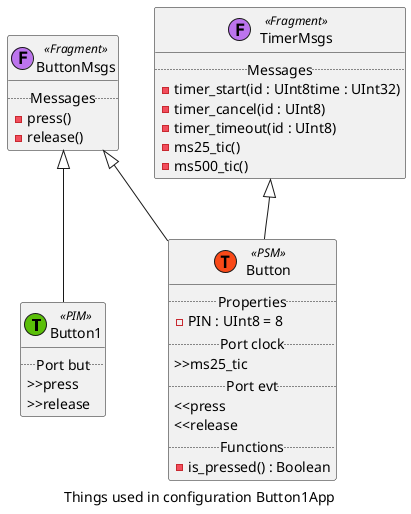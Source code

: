 @startuml
caption Things used in configuration Button1App
class Button1 <<(T,#5BBF09)PIM>> {
..Port but..
>>press
>>release
}
class ButtonMsgs <<(F,#BC74ED)Fragment>> {
..Messages..
-press()
-release()
}
class Button <<(T,#F94918)PSM>> {
..Properties..
-PIN : UInt8 = 8
..Port clock..
>>ms25_tic
..Port evt..
<<press
<<release
..Functions..
-is_pressed() : Boolean
}
class TimerMsgs <<(F,#BC74ED)Fragment>> {
..Messages..
-timer_start(id : UInt8time : UInt32)
-timer_cancel(id : UInt8)
-timer_timeout(id : UInt8)
-ms25_tic()
-ms500_tic()
}
ButtonMsgs <|-- Button1
ButtonMsgs <|-- Button
TimerMsgs <|-- Button
@enduml